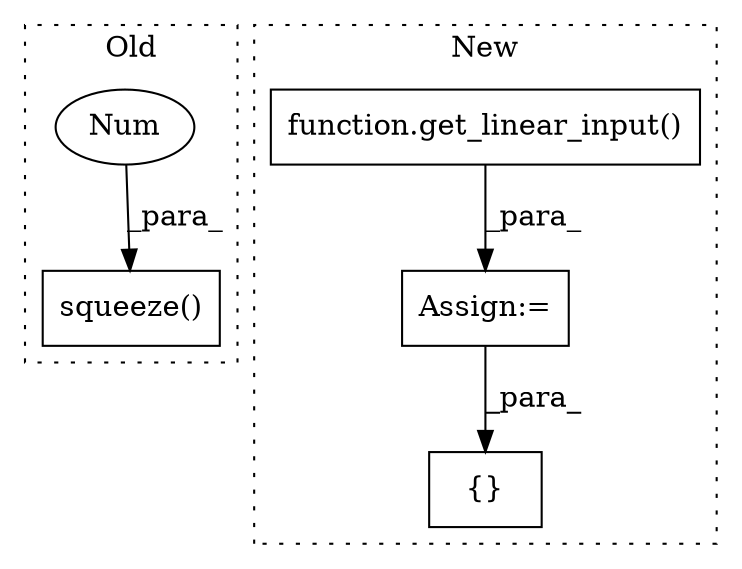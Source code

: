 digraph G {
subgraph cluster0 {
1 [label="squeeze()" a="75" s="1509,1554" l="44,1" shape="box"];
4 [label="Num" a="76" s="1553" l="1" shape="ellipse"];
label = "Old";
style="dotted";
}
subgraph cluster1 {
2 [label="function.get_linear_input()" a="75" s="1781,1817" l="17,1" shape="box"];
3 [label="{}" a="59" s="1848,1870" l="1,0" shape="box"];
5 [label="Assign:=" a="68" s="1778" l="3" shape="box"];
label = "New";
style="dotted";
}
2 -> 5 [label="_para_"];
4 -> 1 [label="_para_"];
5 -> 3 [label="_para_"];
}